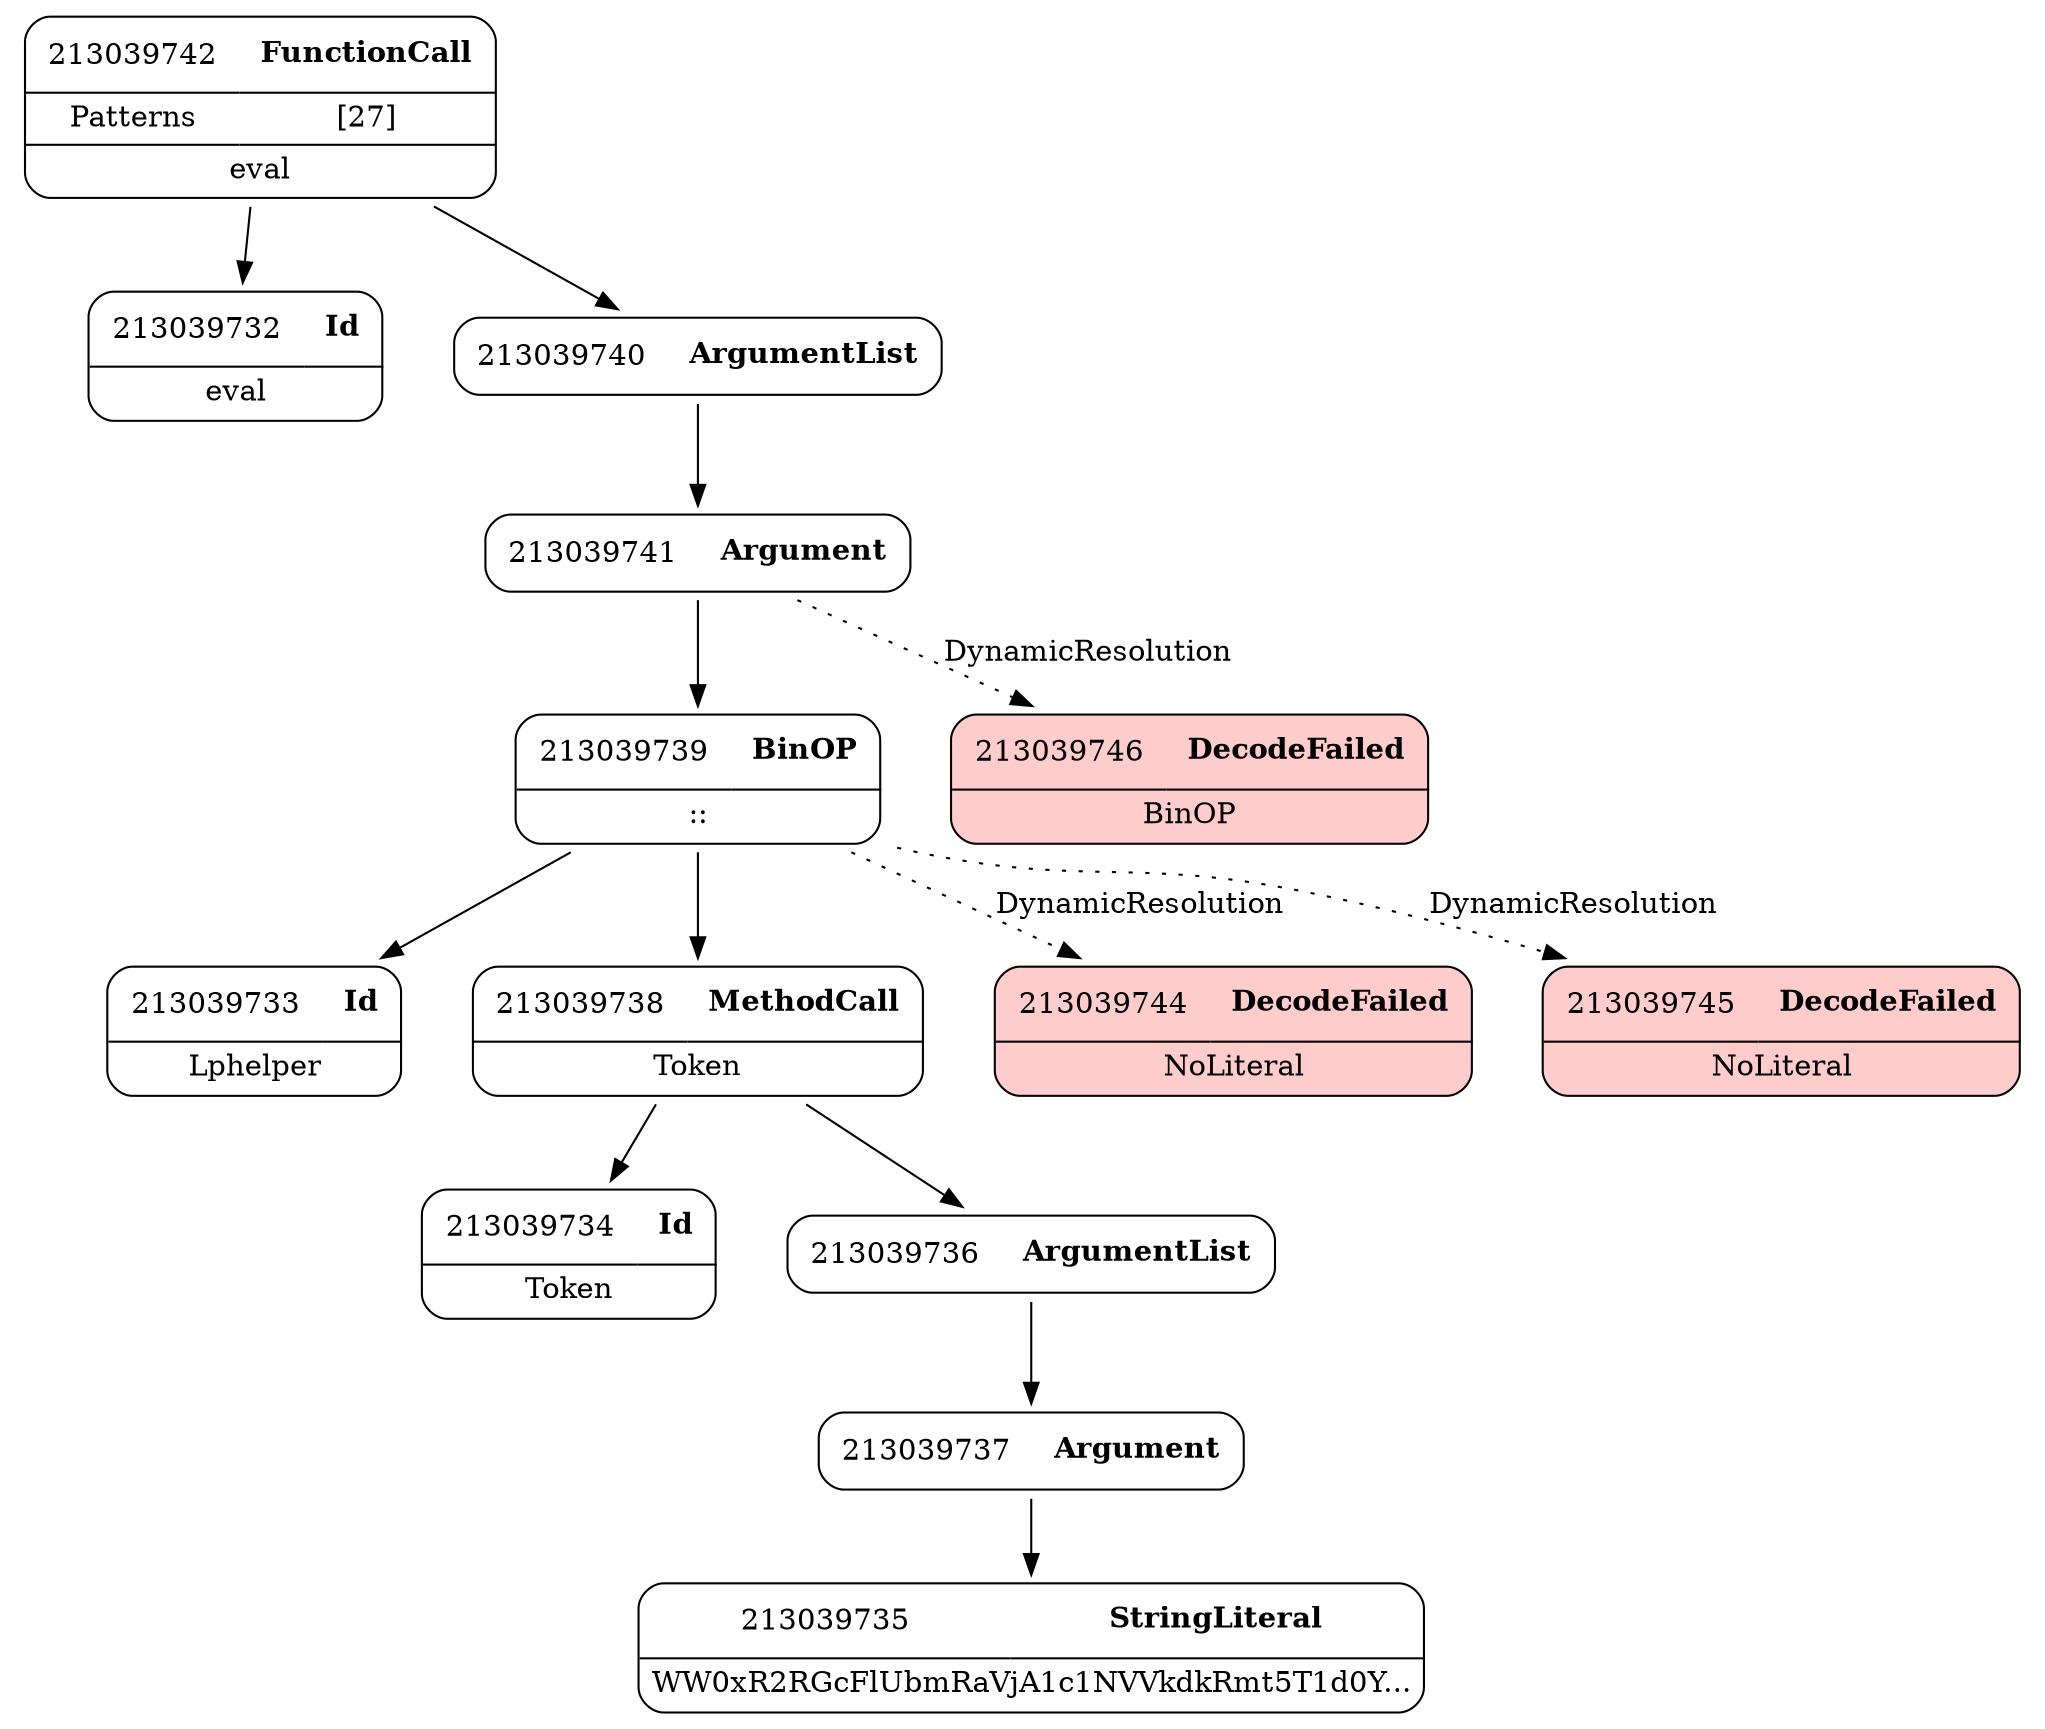 digraph ast {
node [shape=none];
213039734 [label=<<TABLE border='1' cellspacing='0' cellpadding='10' style='rounded' ><TR><TD border='0'>213039734</TD><TD border='0'><B>Id</B></TD></TR><HR/><TR><TD border='0' cellpadding='5' colspan='2'>Token</TD></TR></TABLE>>];
213039735 [label=<<TABLE border='1' cellspacing='0' cellpadding='10' style='rounded' ><TR><TD border='0'>213039735</TD><TD border='0'><B>StringLiteral</B></TD></TR><HR/><TR><TD border='0' cellpadding='5' colspan='2'>WW0xR2RGcFlUbmRaVjA1c1NVVkdkRmt5T1d0Y...</TD></TR></TABLE>>];
213039732 [label=<<TABLE border='1' cellspacing='0' cellpadding='10' style='rounded' ><TR><TD border='0'>213039732</TD><TD border='0'><B>Id</B></TD></TR><HR/><TR><TD border='0' cellpadding='5' colspan='2'>eval</TD></TR></TABLE>>];
213039733 [label=<<TABLE border='1' cellspacing='0' cellpadding='10' style='rounded' ><TR><TD border='0'>213039733</TD><TD border='0'><B>Id</B></TD></TR><HR/><TR><TD border='0' cellpadding='5' colspan='2'>Lphelper</TD></TR></TABLE>>];
213039738 [label=<<TABLE border='1' cellspacing='0' cellpadding='10' style='rounded' ><TR><TD border='0'>213039738</TD><TD border='0'><B>MethodCall</B></TD></TR><HR/><TR><TD border='0' cellpadding='5' colspan='2'>Token</TD></TR></TABLE>>];
213039738 -> 213039734 [weight=2];
213039738 -> 213039736 [weight=2];
213039739 [label=<<TABLE border='1' cellspacing='0' cellpadding='10' style='rounded' ><TR><TD border='0'>213039739</TD><TD border='0'><B>BinOP</B></TD></TR><HR/><TR><TD border='0' cellpadding='5' colspan='2'>::</TD></TR></TABLE>>];
213039739 -> 213039733 [weight=2];
213039739 -> 213039738 [weight=2];
213039739 -> 213039744 [style=dotted,label=DynamicResolution];
213039739 -> 213039745 [style=dotted,label=DynamicResolution];
213039736 [label=<<TABLE border='1' cellspacing='0' cellpadding='10' style='rounded' ><TR><TD border='0'>213039736</TD><TD border='0'><B>ArgumentList</B></TD></TR></TABLE>>];
213039736 -> 213039737 [weight=2];
213039737 [label=<<TABLE border='1' cellspacing='0' cellpadding='10' style='rounded' ><TR><TD border='0'>213039737</TD><TD border='0'><B>Argument</B></TD></TR></TABLE>>];
213039737 -> 213039735 [weight=2];
213039742 [label=<<TABLE border='1' cellspacing='0' cellpadding='10' style='rounded' ><TR><TD border='0'>213039742</TD><TD border='0'><B>FunctionCall</B></TD></TR><HR/><TR><TD border='0' cellpadding='5'>Patterns</TD><TD border='0' cellpadding='5'>[27]</TD></TR><HR/><TR><TD border='0' cellpadding='5' colspan='2'>eval</TD></TR></TABLE>>];
213039742 -> 213039732 [weight=2];
213039742 -> 213039740 [weight=2];
213039740 [label=<<TABLE border='1' cellspacing='0' cellpadding='10' style='rounded' ><TR><TD border='0'>213039740</TD><TD border='0'><B>ArgumentList</B></TD></TR></TABLE>>];
213039740 -> 213039741 [weight=2];
213039741 [label=<<TABLE border='1' cellspacing='0' cellpadding='10' style='rounded' ><TR><TD border='0'>213039741</TD><TD border='0'><B>Argument</B></TD></TR></TABLE>>];
213039741 -> 213039739 [weight=2];
213039741 -> 213039746 [style=dotted,label=DynamicResolution];
213039746 [label=<<TABLE border='1' cellspacing='0' cellpadding='10' style='rounded' bgcolor='#FFCCCC' ><TR><TD border='0'>213039746</TD><TD border='0'><B>DecodeFailed</B></TD></TR><HR/><TR><TD border='0' cellpadding='5' colspan='2'>BinOP</TD></TR></TABLE>>];
213039744 [label=<<TABLE border='1' cellspacing='0' cellpadding='10' style='rounded' bgcolor='#FFCCCC' ><TR><TD border='0'>213039744</TD><TD border='0'><B>DecodeFailed</B></TD></TR><HR/><TR><TD border='0' cellpadding='5' colspan='2'>NoLiteral</TD></TR></TABLE>>];
213039745 [label=<<TABLE border='1' cellspacing='0' cellpadding='10' style='rounded' bgcolor='#FFCCCC' ><TR><TD border='0'>213039745</TD><TD border='0'><B>DecodeFailed</B></TD></TR><HR/><TR><TD border='0' cellpadding='5' colspan='2'>NoLiteral</TD></TR></TABLE>>];
}

